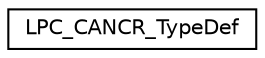 digraph "Graphical Class Hierarchy"
{
  edge [fontname="Helvetica",fontsize="10",labelfontname="Helvetica",labelfontsize="10"];
  node [fontname="Helvetica",fontsize="10",shape=record];
  rankdir="LR";
  Node1 [label="LPC_CANCR_TypeDef",height=0.2,width=0.4,color="black", fillcolor="white", style="filled",URL="$d4/d3f/structLPC__CANCR__TypeDef.html"];
}

